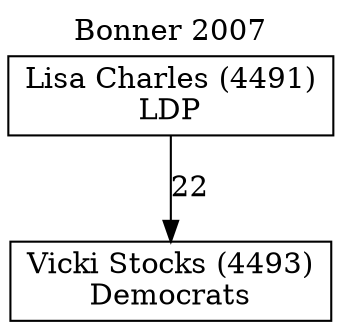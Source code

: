 // House preference flow
digraph "Vicki Stocks (4493)_Bonner_2007" {
	graph [label="Bonner 2007" labelloc=t mclimit=10]
	node [shape=box]
	"Vicki Stocks (4493)" [label="Vicki Stocks (4493)
Democrats"]
	"Lisa Charles (4491)" [label="Lisa Charles (4491)
LDP"]
	"Lisa Charles (4491)" -> "Vicki Stocks (4493)" [label=22]
}
